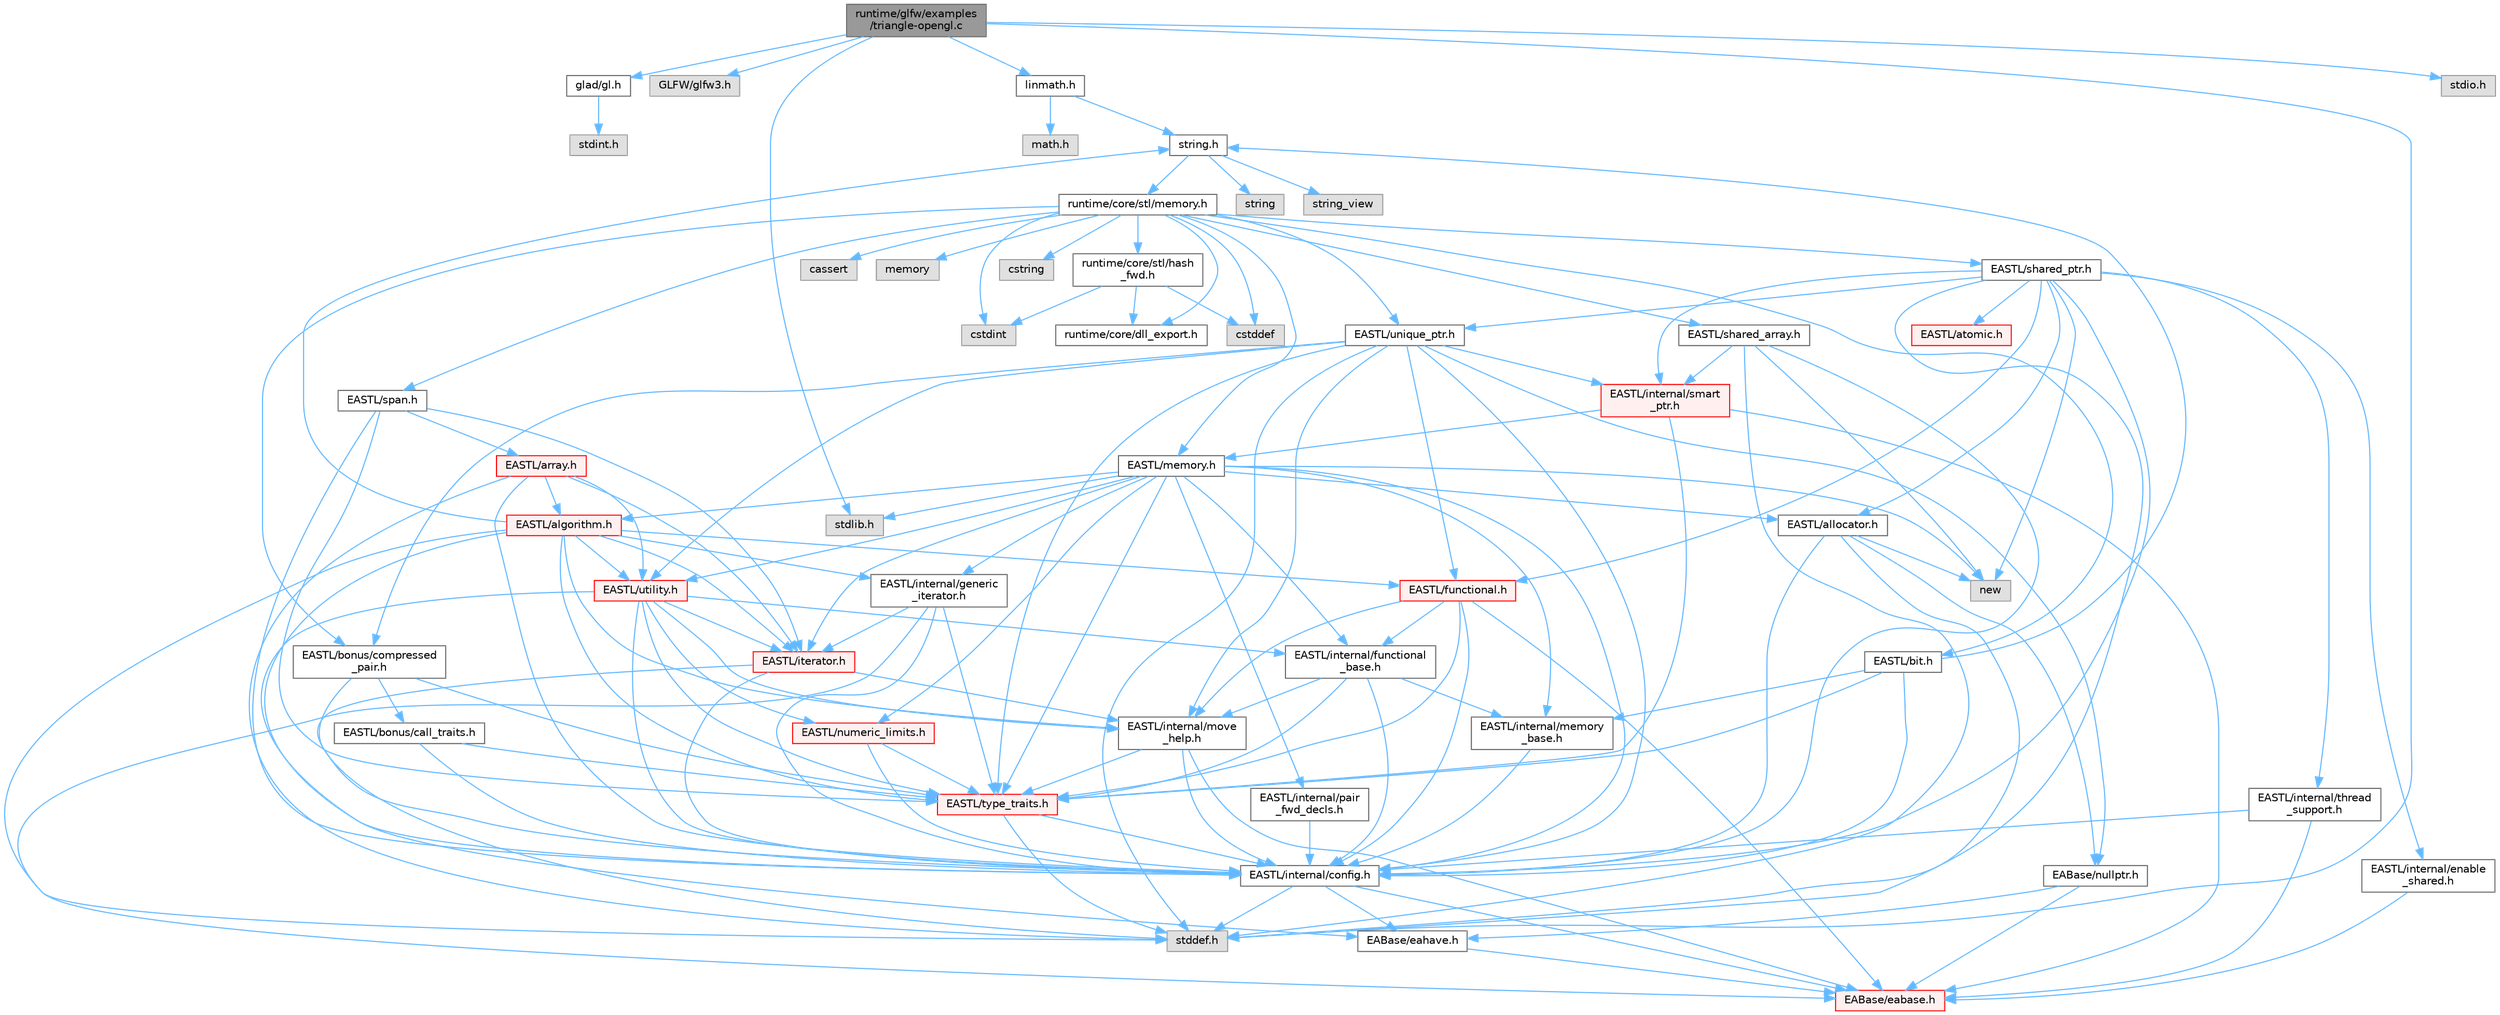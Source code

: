 digraph "runtime/glfw/examples/triangle-opengl.c"
{
 // LATEX_PDF_SIZE
  bgcolor="transparent";
  edge [fontname=Helvetica,fontsize=10,labelfontname=Helvetica,labelfontsize=10];
  node [fontname=Helvetica,fontsize=10,shape=box,height=0.2,width=0.4];
  Node1 [id="Node000001",label="runtime/glfw/examples\l/triangle-opengl.c",height=0.2,width=0.4,color="gray40", fillcolor="grey60", style="filled", fontcolor="black",tooltip=" "];
  Node1 -> Node2 [id="edge1_Node000001_Node000002",color="steelblue1",style="solid",tooltip=" "];
  Node2 [id="Node000002",label="glad/gl.h",height=0.2,width=0.4,color="grey40", fillcolor="white", style="filled",URL="$gl_8h.html",tooltip=" "];
  Node2 -> Node3 [id="edge2_Node000002_Node000003",color="steelblue1",style="solid",tooltip=" "];
  Node3 [id="Node000003",label="stdint.h",height=0.2,width=0.4,color="grey60", fillcolor="#E0E0E0", style="filled",tooltip=" "];
  Node1 -> Node4 [id="edge3_Node000001_Node000004",color="steelblue1",style="solid",tooltip=" "];
  Node4 [id="Node000004",label="GLFW/glfw3.h",height=0.2,width=0.4,color="grey60", fillcolor="#E0E0E0", style="filled",tooltip=" "];
  Node1 -> Node5 [id="edge4_Node000001_Node000005",color="steelblue1",style="solid",tooltip=" "];
  Node5 [id="Node000005",label="linmath.h",height=0.2,width=0.4,color="grey40", fillcolor="white", style="filled",URL="$linmath_8h.html",tooltip=" "];
  Node5 -> Node6 [id="edge5_Node000005_Node000006",color="steelblue1",style="solid",tooltip=" "];
  Node6 [id="Node000006",label="string.h",height=0.2,width=0.4,color="grey40", fillcolor="white", style="filled",URL="$string_8h.html",tooltip=" "];
  Node6 -> Node7 [id="edge6_Node000006_Node000007",color="steelblue1",style="solid",tooltip=" "];
  Node7 [id="Node000007",label="string",height=0.2,width=0.4,color="grey60", fillcolor="#E0E0E0", style="filled",tooltip=" "];
  Node6 -> Node8 [id="edge7_Node000006_Node000008",color="steelblue1",style="solid",tooltip=" "];
  Node8 [id="Node000008",label="string_view",height=0.2,width=0.4,color="grey60", fillcolor="#E0E0E0", style="filled",tooltip=" "];
  Node6 -> Node9 [id="edge8_Node000006_Node000009",color="steelblue1",style="solid",tooltip=" "];
  Node9 [id="Node000009",label="runtime/core/stl/memory.h",height=0.2,width=0.4,color="grey40", fillcolor="white", style="filled",URL="$core_2stl_2memory_8h.html",tooltip=" "];
  Node9 -> Node10 [id="edge9_Node000009_Node000010",color="steelblue1",style="solid",tooltip=" "];
  Node10 [id="Node000010",label="cstddef",height=0.2,width=0.4,color="grey60", fillcolor="#E0E0E0", style="filled",tooltip=" "];
  Node9 -> Node11 [id="edge10_Node000009_Node000011",color="steelblue1",style="solid",tooltip=" "];
  Node11 [id="Node000011",label="cstdint",height=0.2,width=0.4,color="grey60", fillcolor="#E0E0E0", style="filled",tooltip=" "];
  Node9 -> Node12 [id="edge11_Node000009_Node000012",color="steelblue1",style="solid",tooltip=" "];
  Node12 [id="Node000012",label="cassert",height=0.2,width=0.4,color="grey60", fillcolor="#E0E0E0", style="filled",tooltip=" "];
  Node9 -> Node13 [id="edge12_Node000009_Node000013",color="steelblue1",style="solid",tooltip=" "];
  Node13 [id="Node000013",label="memory",height=0.2,width=0.4,color="grey60", fillcolor="#E0E0E0", style="filled",tooltip=" "];
  Node9 -> Node14 [id="edge13_Node000009_Node000014",color="steelblue1",style="solid",tooltip=" "];
  Node14 [id="Node000014",label="cstring",height=0.2,width=0.4,color="grey60", fillcolor="#E0E0E0", style="filled",tooltip=" "];
  Node9 -> Node15 [id="edge14_Node000009_Node000015",color="steelblue1",style="solid",tooltip=" "];
  Node15 [id="Node000015",label="EASTL/bit.h",height=0.2,width=0.4,color="grey40", fillcolor="white", style="filled",URL="$bit_8h.html",tooltip=" "];
  Node15 -> Node16 [id="edge15_Node000015_Node000016",color="steelblue1",style="solid",tooltip=" "];
  Node16 [id="Node000016",label="EASTL/internal/config.h",height=0.2,width=0.4,color="grey40", fillcolor="white", style="filled",URL="$config_8h.html",tooltip=" "];
  Node16 -> Node17 [id="edge16_Node000016_Node000017",color="steelblue1",style="solid",tooltip=" "];
  Node17 [id="Node000017",label="EABase/eabase.h",height=0.2,width=0.4,color="red", fillcolor="#FFF0F0", style="filled",URL="$eabase_8h.html",tooltip=" "];
  Node16 -> Node23 [id="edge17_Node000016_Node000023",color="steelblue1",style="solid",tooltip=" "];
  Node23 [id="Node000023",label="EABase/eahave.h",height=0.2,width=0.4,color="grey40", fillcolor="white", style="filled",URL="$eahave_8h.html",tooltip=" "];
  Node23 -> Node17 [id="edge18_Node000023_Node000017",color="steelblue1",style="solid",tooltip=" "];
  Node16 -> Node24 [id="edge19_Node000016_Node000024",color="steelblue1",style="solid",tooltip=" "];
  Node24 [id="Node000024",label="stddef.h",height=0.2,width=0.4,color="grey60", fillcolor="#E0E0E0", style="filled",tooltip=" "];
  Node15 -> Node25 [id="edge20_Node000015_Node000025",color="steelblue1",style="solid",tooltip=" "];
  Node25 [id="Node000025",label="EASTL/internal/memory\l_base.h",height=0.2,width=0.4,color="grey40", fillcolor="white", style="filled",URL="$memory__base_8h.html",tooltip=" "];
  Node25 -> Node16 [id="edge21_Node000025_Node000016",color="steelblue1",style="solid",tooltip=" "];
  Node15 -> Node26 [id="edge22_Node000015_Node000026",color="steelblue1",style="solid",tooltip=" "];
  Node26 [id="Node000026",label="EASTL/type_traits.h",height=0.2,width=0.4,color="red", fillcolor="#FFF0F0", style="filled",URL="$_e_a_s_t_l_2include_2_e_a_s_t_l_2type__traits_8h.html",tooltip=" "];
  Node26 -> Node16 [id="edge23_Node000026_Node000016",color="steelblue1",style="solid",tooltip=" "];
  Node26 -> Node24 [id="edge24_Node000026_Node000024",color="steelblue1",style="solid",tooltip=" "];
  Node15 -> Node6 [id="edge25_Node000015_Node000006",color="steelblue1",style="solid",tooltip=" "];
  Node9 -> Node36 [id="edge26_Node000009_Node000036",color="steelblue1",style="solid",tooltip=" "];
  Node36 [id="Node000036",label="EASTL/memory.h",height=0.2,width=0.4,color="grey40", fillcolor="white", style="filled",URL="$_e_a_s_t_l_2include_2_e_a_s_t_l_2memory_8h.html",tooltip=" "];
  Node36 -> Node16 [id="edge27_Node000036_Node000016",color="steelblue1",style="solid",tooltip=" "];
  Node36 -> Node25 [id="edge28_Node000036_Node000025",color="steelblue1",style="solid",tooltip=" "];
  Node36 -> Node37 [id="edge29_Node000036_Node000037",color="steelblue1",style="solid",tooltip=" "];
  Node37 [id="Node000037",label="EASTL/internal/generic\l_iterator.h",height=0.2,width=0.4,color="grey40", fillcolor="white", style="filled",URL="$generic__iterator_8h.html",tooltip=" "];
  Node37 -> Node17 [id="edge30_Node000037_Node000017",color="steelblue1",style="solid",tooltip=" "];
  Node37 -> Node16 [id="edge31_Node000037_Node000016",color="steelblue1",style="solid",tooltip=" "];
  Node37 -> Node38 [id="edge32_Node000037_Node000038",color="steelblue1",style="solid",tooltip=" "];
  Node38 [id="Node000038",label="EASTL/iterator.h",height=0.2,width=0.4,color="red", fillcolor="#FFF0F0", style="filled",URL="$_e_a_s_t_l_2include_2_e_a_s_t_l_2iterator_8h.html",tooltip=" "];
  Node38 -> Node16 [id="edge33_Node000038_Node000016",color="steelblue1",style="solid",tooltip=" "];
  Node38 -> Node39 [id="edge34_Node000038_Node000039",color="steelblue1",style="solid",tooltip=" "];
  Node39 [id="Node000039",label="EASTL/internal/move\l_help.h",height=0.2,width=0.4,color="grey40", fillcolor="white", style="filled",URL="$move__help_8h.html",tooltip=" "];
  Node39 -> Node17 [id="edge35_Node000039_Node000017",color="steelblue1",style="solid",tooltip=" "];
  Node39 -> Node16 [id="edge36_Node000039_Node000016",color="steelblue1",style="solid",tooltip=" "];
  Node39 -> Node26 [id="edge37_Node000039_Node000026",color="steelblue1",style="solid",tooltip=" "];
  Node38 -> Node24 [id="edge38_Node000038_Node000024",color="steelblue1",style="solid",tooltip=" "];
  Node37 -> Node26 [id="edge39_Node000037_Node000026",color="steelblue1",style="solid",tooltip=" "];
  Node36 -> Node41 [id="edge40_Node000036_Node000041",color="steelblue1",style="solid",tooltip=" "];
  Node41 [id="Node000041",label="EASTL/internal/pair\l_fwd_decls.h",height=0.2,width=0.4,color="grey40", fillcolor="white", style="filled",URL="$pair__fwd__decls_8h.html",tooltip=" "];
  Node41 -> Node16 [id="edge41_Node000041_Node000016",color="steelblue1",style="solid",tooltip=" "];
  Node36 -> Node42 [id="edge42_Node000036_Node000042",color="steelblue1",style="solid",tooltip=" "];
  Node42 [id="Node000042",label="EASTL/internal/functional\l_base.h",height=0.2,width=0.4,color="grey40", fillcolor="white", style="filled",URL="$functional__base_8h.html",tooltip=" "];
  Node42 -> Node16 [id="edge43_Node000042_Node000016",color="steelblue1",style="solid",tooltip=" "];
  Node42 -> Node25 [id="edge44_Node000042_Node000025",color="steelblue1",style="solid",tooltip=" "];
  Node42 -> Node39 [id="edge45_Node000042_Node000039",color="steelblue1",style="solid",tooltip=" "];
  Node42 -> Node26 [id="edge46_Node000042_Node000026",color="steelblue1",style="solid",tooltip=" "];
  Node36 -> Node43 [id="edge47_Node000036_Node000043",color="steelblue1",style="solid",tooltip=" "];
  Node43 [id="Node000043",label="EASTL/algorithm.h",height=0.2,width=0.4,color="red", fillcolor="#FFF0F0", style="filled",URL="$_e_a_s_t_l_2include_2_e_a_s_t_l_2algorithm_8h.html",tooltip=" "];
  Node43 -> Node16 [id="edge48_Node000043_Node000016",color="steelblue1",style="solid",tooltip=" "];
  Node43 -> Node26 [id="edge49_Node000043_Node000026",color="steelblue1",style="solid",tooltip=" "];
  Node43 -> Node39 [id="edge50_Node000043_Node000039",color="steelblue1",style="solid",tooltip=" "];
  Node43 -> Node38 [id="edge51_Node000043_Node000038",color="steelblue1",style="solid",tooltip=" "];
  Node43 -> Node46 [id="edge52_Node000043_Node000046",color="steelblue1",style="solid",tooltip=" "];
  Node46 [id="Node000046",label="EASTL/functional.h",height=0.2,width=0.4,color="red", fillcolor="#FFF0F0", style="filled",URL="$_e_a_s_t_l_2include_2_e_a_s_t_l_2functional_8h.html",tooltip=" "];
  Node46 -> Node17 [id="edge53_Node000046_Node000017",color="steelblue1",style="solid",tooltip=" "];
  Node46 -> Node16 [id="edge54_Node000046_Node000016",color="steelblue1",style="solid",tooltip=" "];
  Node46 -> Node39 [id="edge55_Node000046_Node000039",color="steelblue1",style="solid",tooltip=" "];
  Node46 -> Node26 [id="edge56_Node000046_Node000026",color="steelblue1",style="solid",tooltip=" "];
  Node46 -> Node42 [id="edge57_Node000046_Node000042",color="steelblue1",style="solid",tooltip=" "];
  Node43 -> Node53 [id="edge58_Node000043_Node000053",color="steelblue1",style="solid",tooltip=" "];
  Node53 [id="Node000053",label="EASTL/utility.h",height=0.2,width=0.4,color="red", fillcolor="#FFF0F0", style="filled",URL="$_e_a_s_t_l_2include_2_e_a_s_t_l_2utility_8h.html",tooltip=" "];
  Node53 -> Node16 [id="edge59_Node000053_Node000016",color="steelblue1",style="solid",tooltip=" "];
  Node53 -> Node26 [id="edge60_Node000053_Node000026",color="steelblue1",style="solid",tooltip=" "];
  Node53 -> Node38 [id="edge61_Node000053_Node000038",color="steelblue1",style="solid",tooltip=" "];
  Node53 -> Node54 [id="edge62_Node000053_Node000054",color="steelblue1",style="solid",tooltip=" "];
  Node54 [id="Node000054",label="EASTL/numeric_limits.h",height=0.2,width=0.4,color="red", fillcolor="#FFF0F0", style="filled",URL="$numeric__limits_8h.html",tooltip=" "];
  Node54 -> Node16 [id="edge63_Node000054_Node000016",color="steelblue1",style="solid",tooltip=" "];
  Node54 -> Node26 [id="edge64_Node000054_Node000026",color="steelblue1",style="solid",tooltip=" "];
  Node53 -> Node42 [id="edge65_Node000053_Node000042",color="steelblue1",style="solid",tooltip=" "];
  Node53 -> Node39 [id="edge66_Node000053_Node000039",color="steelblue1",style="solid",tooltip=" "];
  Node53 -> Node23 [id="edge67_Node000053_Node000023",color="steelblue1",style="solid",tooltip=" "];
  Node43 -> Node37 [id="edge68_Node000043_Node000037",color="steelblue1",style="solid",tooltip=" "];
  Node43 -> Node24 [id="edge69_Node000043_Node000024",color="steelblue1",style="solid",tooltip=" "];
  Node43 -> Node6 [id="edge70_Node000043_Node000006",color="steelblue1",style="solid",tooltip=" "];
  Node36 -> Node26 [id="edge71_Node000036_Node000026",color="steelblue1",style="solid",tooltip=" "];
  Node36 -> Node50 [id="edge72_Node000036_Node000050",color="steelblue1",style="solid",tooltip=" "];
  Node50 [id="Node000050",label="EASTL/allocator.h",height=0.2,width=0.4,color="grey40", fillcolor="white", style="filled",URL="$allocator_8h.html",tooltip=" "];
  Node50 -> Node16 [id="edge73_Node000050_Node000016",color="steelblue1",style="solid",tooltip=" "];
  Node50 -> Node28 [id="edge74_Node000050_Node000028",color="steelblue1",style="solid",tooltip=" "];
  Node28 [id="Node000028",label="EABase/nullptr.h",height=0.2,width=0.4,color="grey40", fillcolor="white", style="filled",URL="$nullptr_8h.html",tooltip=" "];
  Node28 -> Node17 [id="edge75_Node000028_Node000017",color="steelblue1",style="solid",tooltip=" "];
  Node28 -> Node23 [id="edge76_Node000028_Node000023",color="steelblue1",style="solid",tooltip=" "];
  Node50 -> Node24 [id="edge77_Node000050_Node000024",color="steelblue1",style="solid",tooltip=" "];
  Node50 -> Node51 [id="edge78_Node000050_Node000051",color="steelblue1",style="solid",tooltip=" "];
  Node51 [id="Node000051",label="new",height=0.2,width=0.4,color="grey60", fillcolor="#E0E0E0", style="filled",tooltip=" "];
  Node36 -> Node38 [id="edge79_Node000036_Node000038",color="steelblue1",style="solid",tooltip=" "];
  Node36 -> Node53 [id="edge80_Node000036_Node000053",color="steelblue1",style="solid",tooltip=" "];
  Node36 -> Node54 [id="edge81_Node000036_Node000054",color="steelblue1",style="solid",tooltip=" "];
  Node36 -> Node63 [id="edge82_Node000036_Node000063",color="steelblue1",style="solid",tooltip=" "];
  Node63 [id="Node000063",label="stdlib.h",height=0.2,width=0.4,color="grey60", fillcolor="#E0E0E0", style="filled",tooltip=" "];
  Node36 -> Node51 [id="edge83_Node000036_Node000051",color="steelblue1",style="solid",tooltip=" "];
  Node9 -> Node64 [id="edge84_Node000009_Node000064",color="steelblue1",style="solid",tooltip=" "];
  Node64 [id="Node000064",label="EASTL/shared_array.h",height=0.2,width=0.4,color="grey40", fillcolor="white", style="filled",URL="$shared__array_8h.html",tooltip=" "];
  Node64 -> Node16 [id="edge85_Node000064_Node000016",color="steelblue1",style="solid",tooltip=" "];
  Node64 -> Node65 [id="edge86_Node000064_Node000065",color="steelblue1",style="solid",tooltip=" "];
  Node65 [id="Node000065",label="EASTL/internal/smart\l_ptr.h",height=0.2,width=0.4,color="red", fillcolor="#FFF0F0", style="filled",URL="$smart__ptr_8h.html",tooltip=" "];
  Node65 -> Node17 [id="edge87_Node000065_Node000017",color="steelblue1",style="solid",tooltip=" "];
  Node65 -> Node36 [id="edge88_Node000065_Node000036",color="steelblue1",style="solid",tooltip=" "];
  Node65 -> Node26 [id="edge89_Node000065_Node000026",color="steelblue1",style="solid",tooltip=" "];
  Node64 -> Node51 [id="edge90_Node000064_Node000051",color="steelblue1",style="solid",tooltip=" "];
  Node64 -> Node24 [id="edge91_Node000064_Node000024",color="steelblue1",style="solid",tooltip=" "];
  Node9 -> Node67 [id="edge92_Node000009_Node000067",color="steelblue1",style="solid",tooltip=" "];
  Node67 [id="Node000067",label="EASTL/unique_ptr.h",height=0.2,width=0.4,color="grey40", fillcolor="white", style="filled",URL="$unique__ptr_8h.html",tooltip=" "];
  Node67 -> Node28 [id="edge93_Node000067_Node000028",color="steelblue1",style="solid",tooltip=" "];
  Node67 -> Node68 [id="edge94_Node000067_Node000068",color="steelblue1",style="solid",tooltip=" "];
  Node68 [id="Node000068",label="EASTL/bonus/compressed\l_pair.h",height=0.2,width=0.4,color="grey40", fillcolor="white", style="filled",URL="$compressed__pair_8h.html",tooltip=" "];
  Node68 -> Node16 [id="edge95_Node000068_Node000016",color="steelblue1",style="solid",tooltip=" "];
  Node68 -> Node26 [id="edge96_Node000068_Node000026",color="steelblue1",style="solid",tooltip=" "];
  Node68 -> Node69 [id="edge97_Node000068_Node000069",color="steelblue1",style="solid",tooltip=" "];
  Node69 [id="Node000069",label="EASTL/bonus/call_traits.h",height=0.2,width=0.4,color="grey40", fillcolor="white", style="filled",URL="$call__traits_8h.html",tooltip=" "];
  Node69 -> Node16 [id="edge98_Node000069_Node000016",color="steelblue1",style="solid",tooltip=" "];
  Node69 -> Node26 [id="edge99_Node000069_Node000026",color="steelblue1",style="solid",tooltip=" "];
  Node67 -> Node46 [id="edge100_Node000067_Node000046",color="steelblue1",style="solid",tooltip=" "];
  Node67 -> Node16 [id="edge101_Node000067_Node000016",color="steelblue1",style="solid",tooltip=" "];
  Node67 -> Node39 [id="edge102_Node000067_Node000039",color="steelblue1",style="solid",tooltip=" "];
  Node67 -> Node65 [id="edge103_Node000067_Node000065",color="steelblue1",style="solid",tooltip=" "];
  Node67 -> Node26 [id="edge104_Node000067_Node000026",color="steelblue1",style="solid",tooltip=" "];
  Node67 -> Node53 [id="edge105_Node000067_Node000053",color="steelblue1",style="solid",tooltip=" "];
  Node67 -> Node24 [id="edge106_Node000067_Node000024",color="steelblue1",style="solid",tooltip=" "];
  Node9 -> Node70 [id="edge107_Node000009_Node000070",color="steelblue1",style="solid",tooltip=" "];
  Node70 [id="Node000070",label="EASTL/shared_ptr.h",height=0.2,width=0.4,color="grey40", fillcolor="white", style="filled",URL="$shared__ptr_8h.html",tooltip=" "];
  Node70 -> Node16 [id="edge108_Node000070_Node000016",color="steelblue1",style="solid",tooltip=" "];
  Node70 -> Node65 [id="edge109_Node000070_Node000065",color="steelblue1",style="solid",tooltip=" "];
  Node70 -> Node71 [id="edge110_Node000070_Node000071",color="steelblue1",style="solid",tooltip=" "];
  Node71 [id="Node000071",label="EASTL/internal/thread\l_support.h",height=0.2,width=0.4,color="grey40", fillcolor="white", style="filled",URL="$thread__support_8h.html",tooltip=" "];
  Node71 -> Node17 [id="edge111_Node000071_Node000017",color="steelblue1",style="solid",tooltip=" "];
  Node71 -> Node16 [id="edge112_Node000071_Node000016",color="steelblue1",style="solid",tooltip=" "];
  Node70 -> Node67 [id="edge113_Node000070_Node000067",color="steelblue1",style="solid",tooltip=" "];
  Node70 -> Node46 [id="edge114_Node000070_Node000046",color="steelblue1",style="solid",tooltip=" "];
  Node70 -> Node50 [id="edge115_Node000070_Node000050",color="steelblue1",style="solid",tooltip=" "];
  Node70 -> Node72 [id="edge116_Node000070_Node000072",color="steelblue1",style="solid",tooltip=" "];
  Node72 [id="Node000072",label="EASTL/atomic.h",height=0.2,width=0.4,color="red", fillcolor="#FFF0F0", style="filled",URL="$_e_a_s_t_l_2include_2_e_a_s_t_l_2atomic_8h.html",tooltip=" "];
  Node70 -> Node51 [id="edge117_Node000070_Node000051",color="steelblue1",style="solid",tooltip=" "];
  Node70 -> Node24 [id="edge118_Node000070_Node000024",color="steelblue1",style="solid",tooltip=" "];
  Node70 -> Node149 [id="edge119_Node000070_Node000149",color="steelblue1",style="solid",tooltip=" "];
  Node149 [id="Node000149",label="EASTL/internal/enable\l_shared.h",height=0.2,width=0.4,color="grey40", fillcolor="white", style="filled",URL="$enable__shared_8h.html",tooltip=" "];
  Node149 -> Node17 [id="edge120_Node000149_Node000017",color="steelblue1",style="solid",tooltip=" "];
  Node9 -> Node150 [id="edge121_Node000009_Node000150",color="steelblue1",style="solid",tooltip=" "];
  Node150 [id="Node000150",label="EASTL/span.h",height=0.2,width=0.4,color="grey40", fillcolor="white", style="filled",URL="$span_8h.html",tooltip=" "];
  Node150 -> Node16 [id="edge122_Node000150_Node000016",color="steelblue1",style="solid",tooltip=" "];
  Node150 -> Node26 [id="edge123_Node000150_Node000026",color="steelblue1",style="solid",tooltip=" "];
  Node150 -> Node38 [id="edge124_Node000150_Node000038",color="steelblue1",style="solid",tooltip=" "];
  Node150 -> Node151 [id="edge125_Node000150_Node000151",color="steelblue1",style="solid",tooltip=" "];
  Node151 [id="Node000151",label="EASTL/array.h",height=0.2,width=0.4,color="red", fillcolor="#FFF0F0", style="filled",URL="$array_8h.html",tooltip=" "];
  Node151 -> Node16 [id="edge126_Node000151_Node000016",color="steelblue1",style="solid",tooltip=" "];
  Node151 -> Node38 [id="edge127_Node000151_Node000038",color="steelblue1",style="solid",tooltip=" "];
  Node151 -> Node43 [id="edge128_Node000151_Node000043",color="steelblue1",style="solid",tooltip=" "];
  Node151 -> Node53 [id="edge129_Node000151_Node000053",color="steelblue1",style="solid",tooltip=" "];
  Node151 -> Node24 [id="edge130_Node000151_Node000024",color="steelblue1",style="solid",tooltip=" "];
  Node9 -> Node68 [id="edge131_Node000009_Node000068",color="steelblue1",style="solid",tooltip=" "];
  Node9 -> Node153 [id="edge132_Node000009_Node000153",color="steelblue1",style="solid",tooltip=" "];
  Node153 [id="Node000153",label="runtime/core/dll_export.h",height=0.2,width=0.4,color="grey40", fillcolor="white", style="filled",URL="$dll__export_8h.html",tooltip=" "];
  Node9 -> Node154 [id="edge133_Node000009_Node000154",color="steelblue1",style="solid",tooltip=" "];
  Node154 [id="Node000154",label="runtime/core/stl/hash\l_fwd.h",height=0.2,width=0.4,color="grey40", fillcolor="white", style="filled",URL="$hash__fwd_8h.html",tooltip=" "];
  Node154 -> Node10 [id="edge134_Node000154_Node000010",color="steelblue1",style="solid",tooltip=" "];
  Node154 -> Node11 [id="edge135_Node000154_Node000011",color="steelblue1",style="solid",tooltip=" "];
  Node154 -> Node153 [id="edge136_Node000154_Node000153",color="steelblue1",style="solid",tooltip=" "];
  Node5 -> Node155 [id="edge137_Node000005_Node000155",color="steelblue1",style="solid",tooltip=" "];
  Node155 [id="Node000155",label="math.h",height=0.2,width=0.4,color="grey60", fillcolor="#E0E0E0", style="filled",tooltip=" "];
  Node1 -> Node63 [id="edge138_Node000001_Node000063",color="steelblue1",style="solid",tooltip=" "];
  Node1 -> Node24 [id="edge139_Node000001_Node000024",color="steelblue1",style="solid",tooltip=" "];
  Node1 -> Node156 [id="edge140_Node000001_Node000156",color="steelblue1",style="solid",tooltip=" "];
  Node156 [id="Node000156",label="stdio.h",height=0.2,width=0.4,color="grey60", fillcolor="#E0E0E0", style="filled",tooltip=" "];
}
